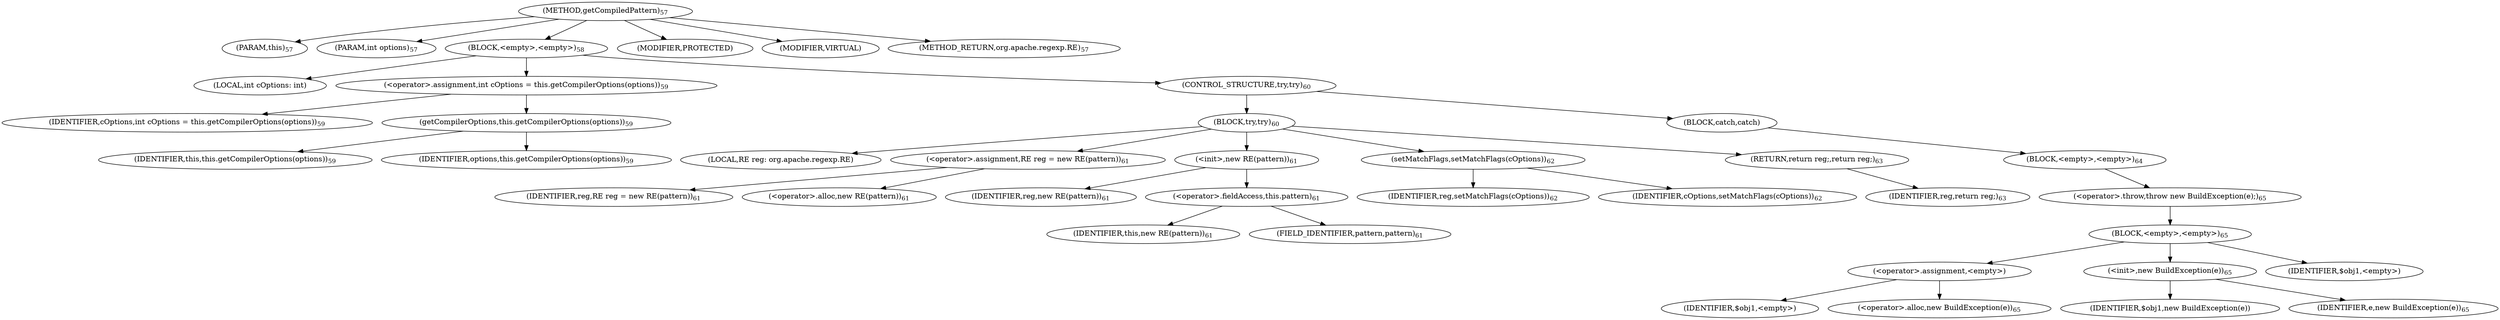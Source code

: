 digraph "getCompiledPattern" {  
"67" [label = <(METHOD,getCompiledPattern)<SUB>57</SUB>> ]
"6" [label = <(PARAM,this)<SUB>57</SUB>> ]
"68" [label = <(PARAM,int options)<SUB>57</SUB>> ]
"69" [label = <(BLOCK,&lt;empty&gt;,&lt;empty&gt;)<SUB>58</SUB>> ]
"70" [label = <(LOCAL,int cOptions: int)> ]
"71" [label = <(&lt;operator&gt;.assignment,int cOptions = this.getCompilerOptions(options))<SUB>59</SUB>> ]
"72" [label = <(IDENTIFIER,cOptions,int cOptions = this.getCompilerOptions(options))<SUB>59</SUB>> ]
"73" [label = <(getCompilerOptions,this.getCompilerOptions(options))<SUB>59</SUB>> ]
"5" [label = <(IDENTIFIER,this,this.getCompilerOptions(options))<SUB>59</SUB>> ]
"74" [label = <(IDENTIFIER,options,this.getCompilerOptions(options))<SUB>59</SUB>> ]
"75" [label = <(CONTROL_STRUCTURE,try,try)<SUB>60</SUB>> ]
"76" [label = <(BLOCK,try,try)<SUB>60</SUB>> ]
"8" [label = <(LOCAL,RE reg: org.apache.regexp.RE)> ]
"77" [label = <(&lt;operator&gt;.assignment,RE reg = new RE(pattern))<SUB>61</SUB>> ]
"78" [label = <(IDENTIFIER,reg,RE reg = new RE(pattern))<SUB>61</SUB>> ]
"79" [label = <(&lt;operator&gt;.alloc,new RE(pattern))<SUB>61</SUB>> ]
"80" [label = <(&lt;init&gt;,new RE(pattern))<SUB>61</SUB>> ]
"7" [label = <(IDENTIFIER,reg,new RE(pattern))<SUB>61</SUB>> ]
"81" [label = <(&lt;operator&gt;.fieldAccess,this.pattern)<SUB>61</SUB>> ]
"82" [label = <(IDENTIFIER,this,new RE(pattern))<SUB>61</SUB>> ]
"83" [label = <(FIELD_IDENTIFIER,pattern,pattern)<SUB>61</SUB>> ]
"84" [label = <(setMatchFlags,setMatchFlags(cOptions))<SUB>62</SUB>> ]
"85" [label = <(IDENTIFIER,reg,setMatchFlags(cOptions))<SUB>62</SUB>> ]
"86" [label = <(IDENTIFIER,cOptions,setMatchFlags(cOptions))<SUB>62</SUB>> ]
"87" [label = <(RETURN,return reg;,return reg;)<SUB>63</SUB>> ]
"88" [label = <(IDENTIFIER,reg,return reg;)<SUB>63</SUB>> ]
"89" [label = <(BLOCK,catch,catch)> ]
"90" [label = <(BLOCK,&lt;empty&gt;,&lt;empty&gt;)<SUB>64</SUB>> ]
"91" [label = <(&lt;operator&gt;.throw,throw new BuildException(e);)<SUB>65</SUB>> ]
"92" [label = <(BLOCK,&lt;empty&gt;,&lt;empty&gt;)<SUB>65</SUB>> ]
"93" [label = <(&lt;operator&gt;.assignment,&lt;empty&gt;)> ]
"94" [label = <(IDENTIFIER,$obj1,&lt;empty&gt;)> ]
"95" [label = <(&lt;operator&gt;.alloc,new BuildException(e))<SUB>65</SUB>> ]
"96" [label = <(&lt;init&gt;,new BuildException(e))<SUB>65</SUB>> ]
"97" [label = <(IDENTIFIER,$obj1,new BuildException(e))> ]
"98" [label = <(IDENTIFIER,e,new BuildException(e))<SUB>65</SUB>> ]
"99" [label = <(IDENTIFIER,$obj1,&lt;empty&gt;)> ]
"100" [label = <(MODIFIER,PROTECTED)> ]
"101" [label = <(MODIFIER,VIRTUAL)> ]
"102" [label = <(METHOD_RETURN,org.apache.regexp.RE)<SUB>57</SUB>> ]
  "67" -> "6" 
  "67" -> "68" 
  "67" -> "69" 
  "67" -> "100" 
  "67" -> "101" 
  "67" -> "102" 
  "69" -> "70" 
  "69" -> "71" 
  "69" -> "75" 
  "71" -> "72" 
  "71" -> "73" 
  "73" -> "5" 
  "73" -> "74" 
  "75" -> "76" 
  "75" -> "89" 
  "76" -> "8" 
  "76" -> "77" 
  "76" -> "80" 
  "76" -> "84" 
  "76" -> "87" 
  "77" -> "78" 
  "77" -> "79" 
  "80" -> "7" 
  "80" -> "81" 
  "81" -> "82" 
  "81" -> "83" 
  "84" -> "85" 
  "84" -> "86" 
  "87" -> "88" 
  "89" -> "90" 
  "90" -> "91" 
  "91" -> "92" 
  "92" -> "93" 
  "92" -> "96" 
  "92" -> "99" 
  "93" -> "94" 
  "93" -> "95" 
  "96" -> "97" 
  "96" -> "98" 
}
